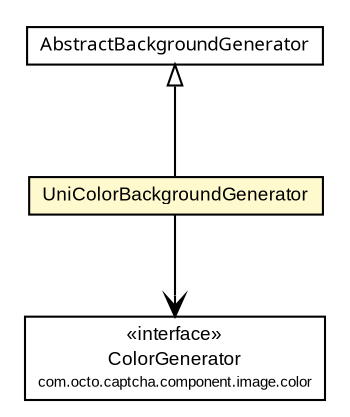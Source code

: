 #!/usr/local/bin/dot
#
# Class diagram 
# Generated by UmlGraph version 4.6 (http://www.spinellis.gr/sw/umlgraph)
#

digraph G {
	edge [fontname="arial",fontsize=10,labelfontname="arial",labelfontsize=10];
	node [fontname="arial",fontsize=10,shape=plaintext];
	// com.octo.captcha.component.image.backgroundgenerator.UniColorBackgroundGenerator
	c5639 [label=<<table border="0" cellborder="1" cellspacing="0" cellpadding="2" port="p" bgcolor="lemonChiffon" href="./UniColorBackgroundGenerator.html">
		<tr><td><table border="0" cellspacing="0" cellpadding="1">
			<tr><td> UniColorBackgroundGenerator </td></tr>
		</table></td></tr>
		</table>>, fontname="arial", fontcolor="black", fontsize=9.0];
	// com.octo.captcha.component.image.backgroundgenerator.AbstractBackgroundGenerator
	c5646 [label=<<table border="0" cellborder="1" cellspacing="0" cellpadding="2" port="p" href="./AbstractBackgroundGenerator.html">
		<tr><td><table border="0" cellspacing="0" cellpadding="1">
			<tr><td><font face="ariali"> AbstractBackgroundGenerator </font></td></tr>
		</table></td></tr>
		</table>>, fontname="arial", fontcolor="black", fontsize=9.0];
	// com.octo.captcha.component.image.color.ColorGenerator
	c5650 [label=<<table border="0" cellborder="1" cellspacing="0" cellpadding="2" port="p" href="../color/ColorGenerator.html">
		<tr><td><table border="0" cellspacing="0" cellpadding="1">
			<tr><td> &laquo;interface&raquo; </td></tr>
			<tr><td> ColorGenerator </td></tr>
			<tr><td><font point-size="7.0"> com.octo.captcha.component.image.color </font></td></tr>
		</table></td></tr>
		</table>>, fontname="arial", fontcolor="black", fontsize=9.0];
	//com.octo.captcha.component.image.backgroundgenerator.UniColorBackgroundGenerator extends com.octo.captcha.component.image.backgroundgenerator.AbstractBackgroundGenerator
	c5646:p -> c5639:p [dir=back,arrowtail=empty];
	// com.octo.captcha.component.image.backgroundgenerator.UniColorBackgroundGenerator NAVASSOC com.octo.captcha.component.image.color.ColorGenerator
	c5639:p -> c5650:p [taillabel="", label="", headlabel="", fontname="arial", fontcolor="black", fontsize=10.0, color="black", arrowhead=open];
}


